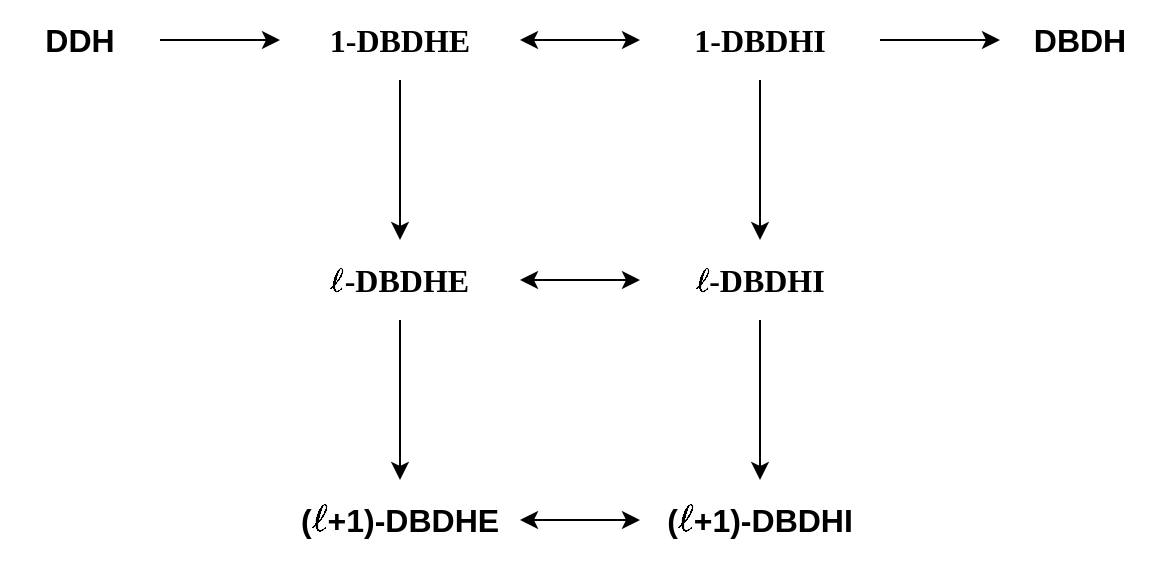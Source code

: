 <mxfile version="10.7.3" type="device"><diagram id="Mlw3SG7t6-g59mtkwV-7" name="Page-1"><mxGraphModel dx="1398" dy="781" grid="1" gridSize="10" guides="1" tooltips="1" connect="1" arrows="1" fold="1" page="1" pageScale="1" pageWidth="850" pageHeight="1100" math="1" shadow="0"><root><mxCell id="0"/><mxCell id="1" parent="0"/><mxCell id="oepxpTT8Pn4C3FP96cDV-4" value="DBDH" style="text;html=1;strokeColor=none;fillColor=none;align=center;verticalAlign=middle;whiteSpace=wrap;rounded=0;fontSize=16;fontStyle=1" parent="1" vertex="1"><mxGeometry x="620" y="120" width="80" height="40" as="geometry"/></mxCell><mxCell id="oepxpTT8Pn4C3FP96cDV-53" value="" style="edgeStyle=orthogonalEdgeStyle;rounded=0;orthogonalLoop=1;jettySize=auto;html=1;fontFamily=Tahoma;fontSize=16;" parent="1" source="oepxpTT8Pn4C3FP96cDV-5" target="oepxpTT8Pn4C3FP96cDV-6" edge="1"><mxGeometry relative="1" as="geometry"/></mxCell><mxCell id="oepxpTT8Pn4C3FP96cDV-5" value="\(\ell\)-DBDHE" style="text;html=1;strokeColor=none;fillColor=none;align=center;verticalAlign=middle;whiteSpace=wrap;rounded=0;fontSize=16;fontStyle=1;fontFamily=Tahoma;" parent="1" vertex="1"><mxGeometry x="260" y="240" width="120" height="40" as="geometry"/></mxCell><mxCell id="oepxpTT8Pn4C3FP96cDV-6" value="(\(\ell\)+1)-DBDHE" style="text;html=1;strokeColor=none;fillColor=none;align=center;verticalAlign=middle;whiteSpace=wrap;rounded=0;fontSize=16;fontStyle=1" parent="1" vertex="1"><mxGeometry x="260" y="360" width="120" height="40" as="geometry"/></mxCell><mxCell id="oepxpTT8Pn4C3FP96cDV-49" value="" style="edgeStyle=orthogonalEdgeStyle;rounded=0;orthogonalLoop=1;jettySize=auto;html=1;fontFamily=Tahoma;fontSize=16;" parent="1" source="oepxpTT8Pn4C3FP96cDV-7" target="oepxpTT8Pn4C3FP96cDV-27" edge="1"><mxGeometry relative="1" as="geometry"/></mxCell><mxCell id="oepxpTT8Pn4C3FP96cDV-7" value="DDH" style="text;html=1;strokeColor=none;fillColor=none;align=center;verticalAlign=middle;whiteSpace=wrap;rounded=0;fontSize=16;fontStyle=1" parent="1" vertex="1"><mxGeometry x="120" y="120" width="80" height="40" as="geometry"/></mxCell><mxCell id="oepxpTT8Pn4C3FP96cDV-55" value="" style="edgeStyle=orthogonalEdgeStyle;rounded=0;orthogonalLoop=1;jettySize=auto;html=1;fontFamily=Tahoma;fontSize=16;" parent="1" source="oepxpTT8Pn4C3FP96cDV-17" target="oepxpTT8Pn4C3FP96cDV-45" edge="1"><mxGeometry relative="1" as="geometry"/></mxCell><mxCell id="oepxpTT8Pn4C3FP96cDV-17" value="\(\ell\)-DBDHI" style="text;html=1;strokeColor=none;fillColor=none;align=center;verticalAlign=middle;whiteSpace=wrap;rounded=0;fontSize=16;fontStyle=1;fontFamily=Tahoma;" parent="1" vertex="1"><mxGeometry x="440" y="240" width="120" height="40" as="geometry"/></mxCell><mxCell id="oepxpTT8Pn4C3FP96cDV-51" value="" style="edgeStyle=orthogonalEdgeStyle;rounded=0;orthogonalLoop=1;jettySize=auto;html=1;fontFamily=Tahoma;fontSize=16;" parent="1" source="oepxpTT8Pn4C3FP96cDV-27" target="oepxpTT8Pn4C3FP96cDV-5" edge="1"><mxGeometry relative="1" as="geometry"/></mxCell><mxCell id="oepxpTT8Pn4C3FP96cDV-27" value="1-DBDHE" style="text;html=1;strokeColor=none;fillColor=none;align=center;verticalAlign=middle;whiteSpace=wrap;rounded=0;fontSize=16;fontStyle=1;fontFamily=Tahoma;" parent="1" vertex="1"><mxGeometry x="260" y="120" width="120" height="40" as="geometry"/></mxCell><mxCell id="oepxpTT8Pn4C3FP96cDV-52" value="" style="edgeStyle=orthogonalEdgeStyle;rounded=0;orthogonalLoop=1;jettySize=auto;html=1;fontFamily=Tahoma;fontSize=16;" parent="1" source="oepxpTT8Pn4C3FP96cDV-28" target="oepxpTT8Pn4C3FP96cDV-4" edge="1"><mxGeometry relative="1" as="geometry"/></mxCell><mxCell id="oepxpTT8Pn4C3FP96cDV-28" value="1-DBDHI" style="text;html=1;strokeColor=none;fillColor=none;align=center;verticalAlign=middle;whiteSpace=wrap;rounded=0;fontSize=16;fontStyle=1;fontFamily=Tahoma;" parent="1" vertex="1"><mxGeometry x="440" y="120" width="120" height="40" as="geometry"/></mxCell><mxCell id="oepxpTT8Pn4C3FP96cDV-45" value="(\(\ell\)+1)-DBDHI" style="text;html=1;strokeColor=none;fillColor=none;align=center;verticalAlign=middle;whiteSpace=wrap;rounded=0;fontSize=16;fontStyle=1" parent="1" vertex="1"><mxGeometry x="440" y="360" width="120" height="40" as="geometry"/></mxCell><mxCell id="oepxpTT8Pn4C3FP96cDV-56" value="" style="endArrow=classic;startArrow=classic;html=1;fontFamily=Tahoma;fontSize=16;exitX=1;exitY=0.5;exitDx=0;exitDy=0;entryX=0;entryY=0.5;entryDx=0;entryDy=0;" parent="1" source="oepxpTT8Pn4C3FP96cDV-6" target="oepxpTT8Pn4C3FP96cDV-45" edge="1"><mxGeometry width="50" height="50" relative="1" as="geometry"><mxPoint x="400" y="460" as="sourcePoint"/><mxPoint x="450" y="410" as="targetPoint"/></mxGeometry></mxCell><mxCell id="oepxpTT8Pn4C3FP96cDV-57" value="" style="endArrow=classic;startArrow=classic;html=1;fontFamily=Tahoma;fontSize=16;entryX=0;entryY=0.5;entryDx=0;entryDy=0;exitX=1;exitY=0.5;exitDx=0;exitDy=0;" parent="1" source="oepxpTT8Pn4C3FP96cDV-5" target="oepxpTT8Pn4C3FP96cDV-17" edge="1"><mxGeometry width="50" height="50" relative="1" as="geometry"><mxPoint x="150" y="440" as="sourcePoint"/><mxPoint x="200" y="390" as="targetPoint"/></mxGeometry></mxCell><mxCell id="oepxpTT8Pn4C3FP96cDV-59" value="" style="endArrow=classic;html=1;fontFamily=Tahoma;fontSize=16;exitX=0.5;exitY=1;exitDx=0;exitDy=0;entryX=0.5;entryY=0;entryDx=0;entryDy=0;" parent="1" source="oepxpTT8Pn4C3FP96cDV-28" target="oepxpTT8Pn4C3FP96cDV-17" edge="1"><mxGeometry width="50" height="50" relative="1" as="geometry"><mxPoint x="580" y="240" as="sourcePoint"/><mxPoint x="630" y="190" as="targetPoint"/></mxGeometry></mxCell><mxCell id="oepxpTT8Pn4C3FP96cDV-60" value="" style="endArrow=classic;startArrow=classic;html=1;fontFamily=Tahoma;fontSize=16;exitX=1;exitY=0.5;exitDx=0;exitDy=0;entryX=0;entryY=0.5;entryDx=0;entryDy=0;" parent="1" source="oepxpTT8Pn4C3FP96cDV-27" target="oepxpTT8Pn4C3FP96cDV-28" edge="1"><mxGeometry width="50" height="50" relative="1" as="geometry"><mxPoint x="410" y="110" as="sourcePoint"/><mxPoint x="460" y="60" as="targetPoint"/></mxGeometry></mxCell></root></mxGraphModel></diagram></mxfile>